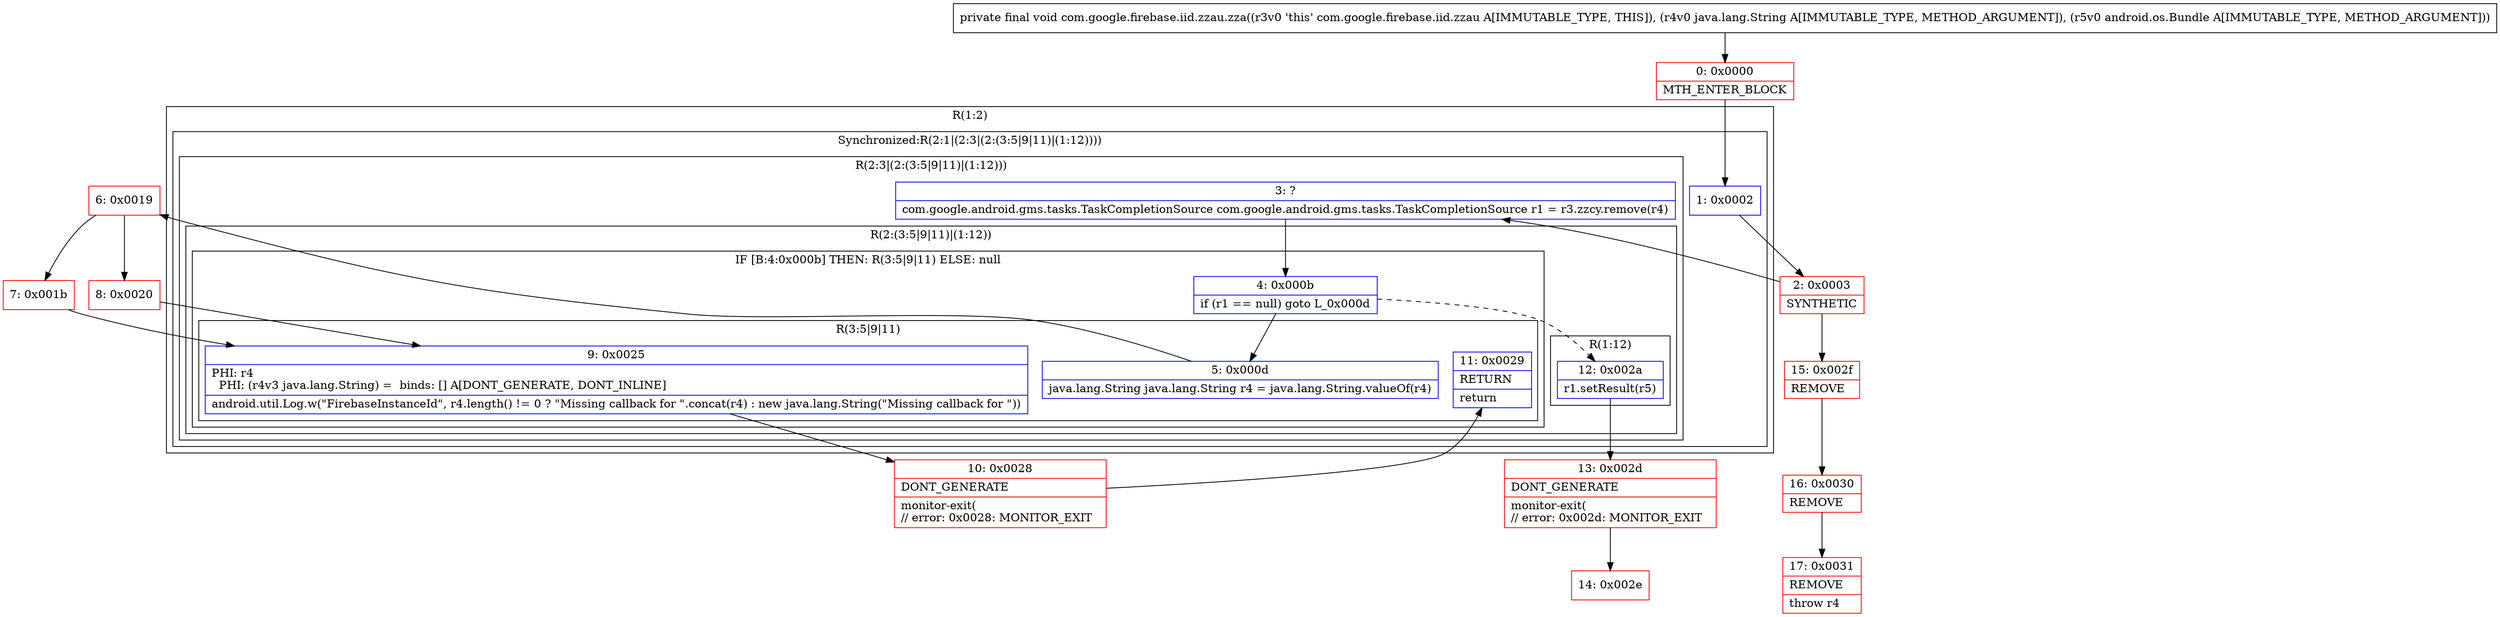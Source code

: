 digraph "CFG forcom.google.firebase.iid.zzau.zza(Ljava\/lang\/String;Landroid\/os\/Bundle;)V" {
subgraph cluster_Region_1148977802 {
label = "R(1:2)";
node [shape=record,color=blue];
subgraph cluster_SynchronizedRegion_453486194 {
label = "Synchronized:R(2:1|(2:3|(2:(3:5|9|11)|(1:12))))";
node [shape=record,color=blue];
Node_1 [shape=record,label="{1\:\ 0x0002}"];
subgraph cluster_Region_722799564 {
label = "R(2:3|(2:(3:5|9|11)|(1:12)))";
node [shape=record,color=blue];
Node_3 [shape=record,label="{3\:\ ?|com.google.android.gms.tasks.TaskCompletionSource com.google.android.gms.tasks.TaskCompletionSource r1 = r3.zzcy.remove(r4)\l}"];
subgraph cluster_Region_2142543812 {
label = "R(2:(3:5|9|11)|(1:12))";
node [shape=record,color=blue];
subgraph cluster_IfRegion_450314713 {
label = "IF [B:4:0x000b] THEN: R(3:5|9|11) ELSE: null";
node [shape=record,color=blue];
Node_4 [shape=record,label="{4\:\ 0x000b|if (r1 == null) goto L_0x000d\l}"];
subgraph cluster_Region_2109999439 {
label = "R(3:5|9|11)";
node [shape=record,color=blue];
Node_5 [shape=record,label="{5\:\ 0x000d|java.lang.String java.lang.String r4 = java.lang.String.valueOf(r4)\l}"];
Node_9 [shape=record,label="{9\:\ 0x0025|PHI: r4 \l  PHI: (r4v3 java.lang.String) =  binds: [] A[DONT_GENERATE, DONT_INLINE]\l|android.util.Log.w(\"FirebaseInstanceId\", r4.length() != 0 ? \"Missing callback for \".concat(r4) : new java.lang.String(\"Missing callback for \"))\l}"];
Node_11 [shape=record,label="{11\:\ 0x0029|RETURN\l|return\l}"];
}
}
subgraph cluster_Region_1387264228 {
label = "R(1:12)";
node [shape=record,color=blue];
Node_12 [shape=record,label="{12\:\ 0x002a|r1.setResult(r5)\l}"];
}
}
}
}
}
Node_0 [shape=record,color=red,label="{0\:\ 0x0000|MTH_ENTER_BLOCK\l}"];
Node_2 [shape=record,color=red,label="{2\:\ 0x0003|SYNTHETIC\l}"];
Node_6 [shape=record,color=red,label="{6\:\ 0x0019}"];
Node_7 [shape=record,color=red,label="{7\:\ 0x001b}"];
Node_8 [shape=record,color=red,label="{8\:\ 0x0020}"];
Node_10 [shape=record,color=red,label="{10\:\ 0x0028|DONT_GENERATE\l|monitor\-exit(\l\/\/ error: 0x0028: MONITOR_EXIT  \l}"];
Node_13 [shape=record,color=red,label="{13\:\ 0x002d|DONT_GENERATE\l|monitor\-exit(\l\/\/ error: 0x002d: MONITOR_EXIT  \l}"];
Node_14 [shape=record,color=red,label="{14\:\ 0x002e}"];
Node_15 [shape=record,color=red,label="{15\:\ 0x002f|REMOVE\l}"];
Node_16 [shape=record,color=red,label="{16\:\ 0x0030|REMOVE\l}"];
Node_17 [shape=record,color=red,label="{17\:\ 0x0031|REMOVE\l|throw r4\l}"];
MethodNode[shape=record,label="{private final void com.google.firebase.iid.zzau.zza((r3v0 'this' com.google.firebase.iid.zzau A[IMMUTABLE_TYPE, THIS]), (r4v0 java.lang.String A[IMMUTABLE_TYPE, METHOD_ARGUMENT]), (r5v0 android.os.Bundle A[IMMUTABLE_TYPE, METHOD_ARGUMENT])) }"];
MethodNode -> Node_0;
Node_1 -> Node_2;
Node_3 -> Node_4;
Node_4 -> Node_5;
Node_4 -> Node_12[style=dashed];
Node_5 -> Node_6;
Node_9 -> Node_10;
Node_12 -> Node_13;
Node_0 -> Node_1;
Node_2 -> Node_3;
Node_2 -> Node_15;
Node_6 -> Node_7;
Node_6 -> Node_8;
Node_7 -> Node_9;
Node_8 -> Node_9;
Node_10 -> Node_11;
Node_13 -> Node_14;
Node_15 -> Node_16;
Node_16 -> Node_17;
}

